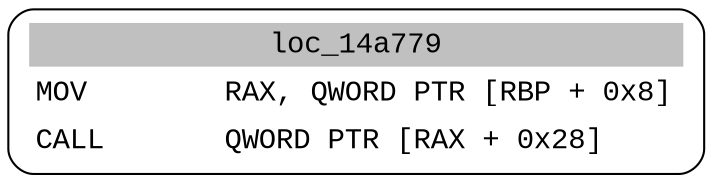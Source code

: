 digraph asm_graph {
1941 [
shape="Mrecord" fontname="Courier New"label =<<table border="0" cellborder="0" cellpadding="3"><tr><td align="center" colspan="2" bgcolor="grey">loc_14a779</td></tr><tr><td align="left">MOV        RAX, QWORD PTR [RBP + 0x8]</td></tr><tr><td align="left">CALL       QWORD PTR [RAX + 0x28]</td></tr></table>> ];
}